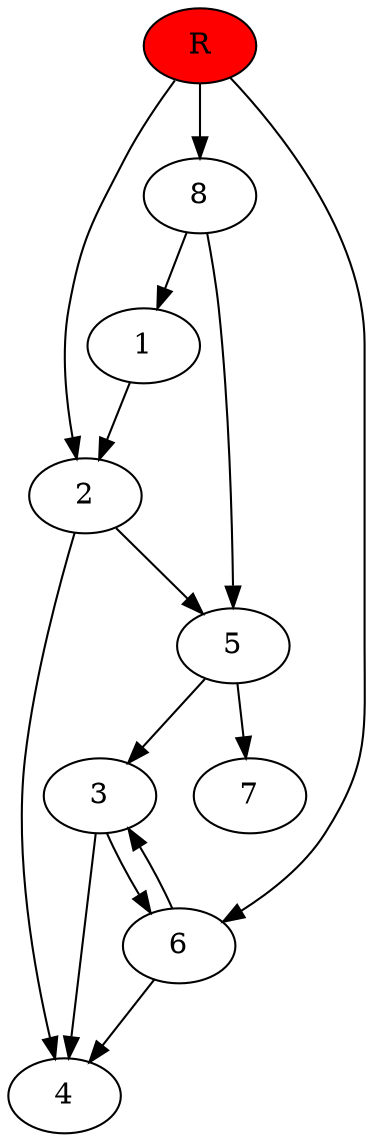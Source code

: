 digraph prb36998 {
	1
	2
	3
	4
	5
	6
	7
	8
	R [fillcolor="#ff0000" style=filled]
	1 -> 2
	2 -> 4
	2 -> 5
	3 -> 4
	3 -> 6
	5 -> 3
	5 -> 7
	6 -> 3
	6 -> 4
	8 -> 1
	8 -> 5
	R -> 2
	R -> 6
	R -> 8
}
